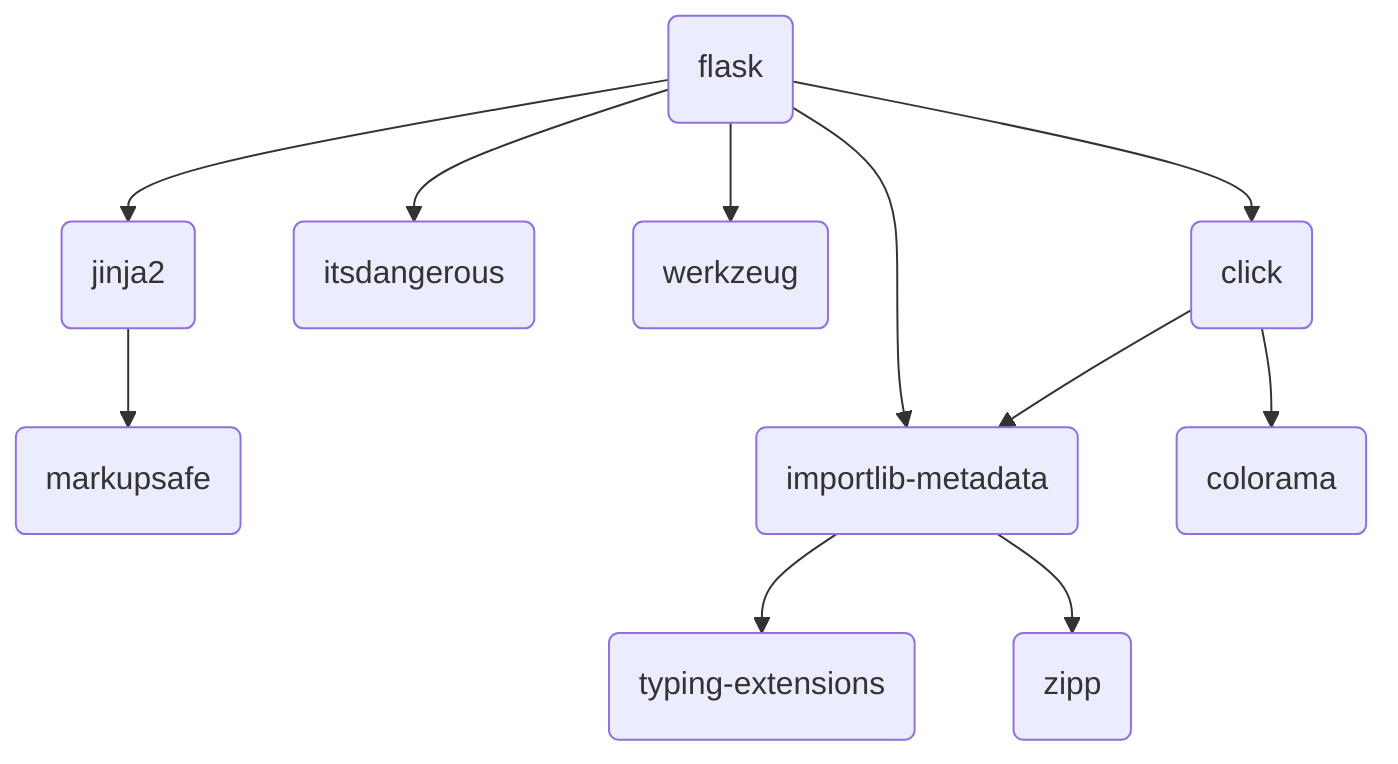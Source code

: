 flowchart TB
  N4(jinja2) --> N9(markupsafe)
  N0(flask) --> N3(itsdangerous)
  N0(flask) --> N5(werkzeug)
  N0(flask) --> N1(click)
  N0(flask) --> N2(importlib-metadata)
  N0(flask) --> N4(jinja2)
  N1(click) --> N6(colorama)
  N1(click) --> N2(importlib-metadata)
  N2(importlib-metadata) --> N7(typing-extensions)
  N2(importlib-metadata) --> N8(zipp)